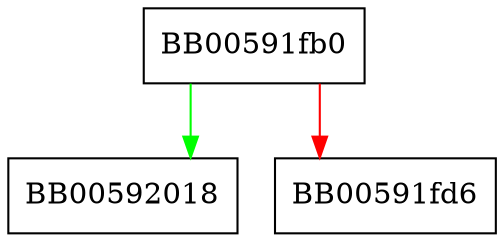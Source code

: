 digraph ECPKParameters_print_fp {
  node [shape="box"];
  graph [splines=ortho];
  BB00591fb0 -> BB00592018 [color="green"];
  BB00591fb0 -> BB00591fd6 [color="red"];
}